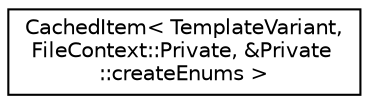 digraph "Graphical Class Hierarchy"
{
 // LATEX_PDF_SIZE
  edge [fontname="Helvetica",fontsize="10",labelfontname="Helvetica",labelfontsize="10"];
  node [fontname="Helvetica",fontsize="10",shape=record];
  rankdir="LR";
  Node0 [label="CachedItem\< TemplateVariant,\l FileContext::Private, &Private\l::createEnums \>",height=0.2,width=0.4,color="black", fillcolor="white", style="filled",URL="$classCachedItem.html",tooltip=" "];
}
